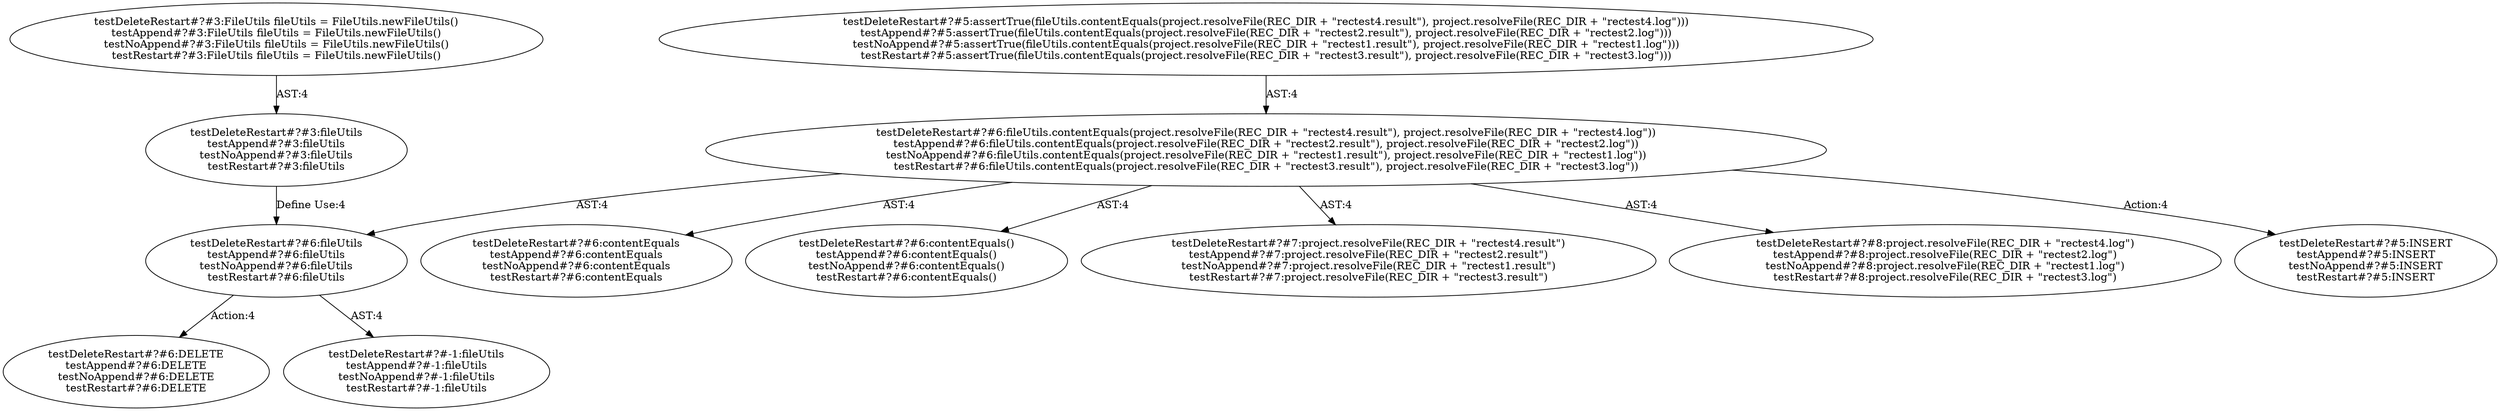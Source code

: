 digraph "Pattern" {
0 [label="testDeleteRestart#?#6:DELETE
testAppend#?#6:DELETE
testNoAppend#?#6:DELETE
testRestart#?#6:DELETE" shape=ellipse]
1 [label="testDeleteRestart#?#6:fileUtils
testAppend#?#6:fileUtils
testNoAppend#?#6:fileUtils
testRestart#?#6:fileUtils" shape=ellipse]
2 [label="testDeleteRestart#?#3:fileUtils
testAppend#?#3:fileUtils
testNoAppend#?#3:fileUtils
testRestart#?#3:fileUtils" shape=ellipse]
3 [label="testDeleteRestart#?#3:FileUtils fileUtils = FileUtils.newFileUtils()
testAppend#?#3:FileUtils fileUtils = FileUtils.newFileUtils()
testNoAppend#?#3:FileUtils fileUtils = FileUtils.newFileUtils()
testRestart#?#3:FileUtils fileUtils = FileUtils.newFileUtils()" shape=ellipse]
4 [label="testDeleteRestart#?#6:fileUtils.contentEquals(project.resolveFile(REC_DIR + \"rectest4.result\"), project.resolveFile(REC_DIR + \"rectest4.log\"))
testAppend#?#6:fileUtils.contentEquals(project.resolveFile(REC_DIR + \"rectest2.result\"), project.resolveFile(REC_DIR + \"rectest2.log\"))
testNoAppend#?#6:fileUtils.contentEquals(project.resolveFile(REC_DIR + \"rectest1.result\"), project.resolveFile(REC_DIR + \"rectest1.log\"))
testRestart#?#6:fileUtils.contentEquals(project.resolveFile(REC_DIR + \"rectest3.result\"), project.resolveFile(REC_DIR + \"rectest3.log\"))" shape=ellipse]
5 [label="testDeleteRestart#?#5:assertTrue(fileUtils.contentEquals(project.resolveFile(REC_DIR + \"rectest4.result\"), project.resolveFile(REC_DIR + \"rectest4.log\")))
testAppend#?#5:assertTrue(fileUtils.contentEquals(project.resolveFile(REC_DIR + \"rectest2.result\"), project.resolveFile(REC_DIR + \"rectest2.log\")))
testNoAppend#?#5:assertTrue(fileUtils.contentEquals(project.resolveFile(REC_DIR + \"rectest1.result\"), project.resolveFile(REC_DIR + \"rectest1.log\")))
testRestart#?#5:assertTrue(fileUtils.contentEquals(project.resolveFile(REC_DIR + \"rectest3.result\"), project.resolveFile(REC_DIR + \"rectest3.log\")))" shape=ellipse]
6 [label="testDeleteRestart#?#6:contentEquals
testAppend#?#6:contentEquals
testNoAppend#?#6:contentEquals
testRestart#?#6:contentEquals" shape=ellipse]
7 [label="testDeleteRestart#?#6:contentEquals()
testAppend#?#6:contentEquals()
testNoAppend#?#6:contentEquals()
testRestart#?#6:contentEquals()" shape=ellipse]
8 [label="testDeleteRestart#?#7:project.resolveFile(REC_DIR + \"rectest4.result\")
testAppend#?#7:project.resolveFile(REC_DIR + \"rectest2.result\")
testNoAppend#?#7:project.resolveFile(REC_DIR + \"rectest1.result\")
testRestart#?#7:project.resolveFile(REC_DIR + \"rectest3.result\")" shape=ellipse]
9 [label="testDeleteRestart#?#8:project.resolveFile(REC_DIR + \"rectest4.log\")
testAppend#?#8:project.resolveFile(REC_DIR + \"rectest2.log\")
testNoAppend#?#8:project.resolveFile(REC_DIR + \"rectest1.log\")
testRestart#?#8:project.resolveFile(REC_DIR + \"rectest3.log\")" shape=ellipse]
10 [label="testDeleteRestart#?#5:INSERT
testAppend#?#5:INSERT
testNoAppend#?#5:INSERT
testRestart#?#5:INSERT" shape=ellipse]
11 [label="testDeleteRestart#?#-1:fileUtils
testAppend#?#-1:fileUtils
testNoAppend#?#-1:fileUtils
testRestart#?#-1:fileUtils" shape=ellipse]
1 -> 0 [label="Action:4"];
1 -> 11 [label="AST:4"];
2 -> 1 [label="Define Use:4"];
3 -> 2 [label="AST:4"];
4 -> 1 [label="AST:4"];
4 -> 6 [label="AST:4"];
4 -> 7 [label="AST:4"];
4 -> 8 [label="AST:4"];
4 -> 9 [label="AST:4"];
4 -> 10 [label="Action:4"];
5 -> 4 [label="AST:4"];
}